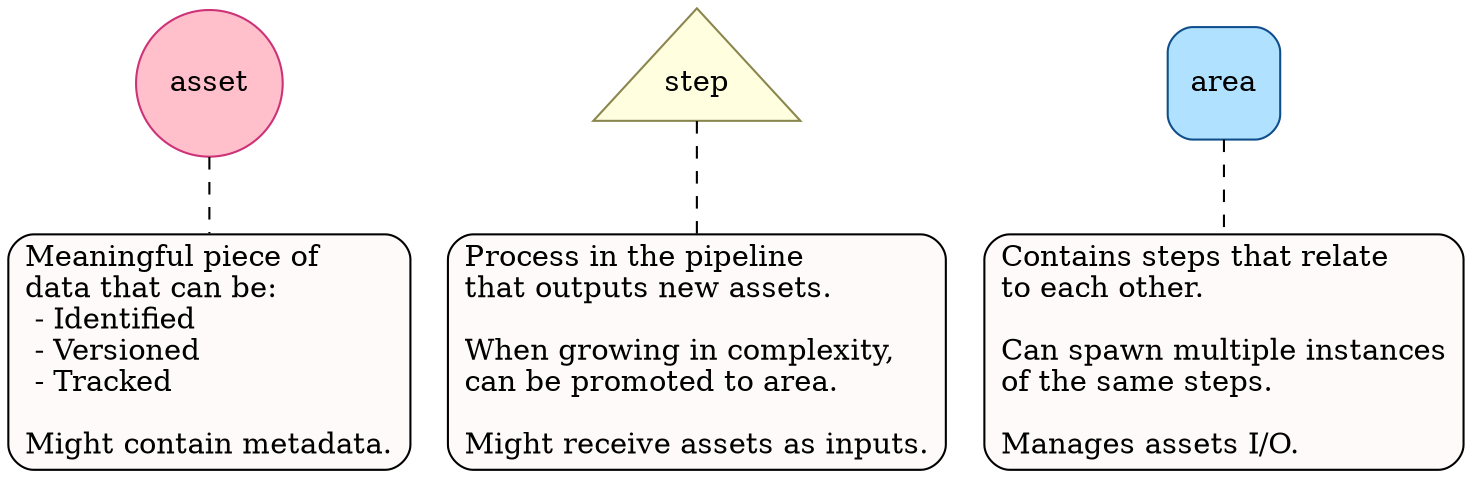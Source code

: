 graph model {
    bgcolor=invis
    asset [shape=circle fillcolor=pink style=filled color=violetred3]
    asset_description [shape=record style="rounded,filled" fillcolor=snow label="Meaningful piece of\ldata that can be:\l
        - Identified\l
        - Versioned\l
        - Tracked\l
        \lMight contain metadata.\l"]
    asset -- asset_description [style=dashed]

    step [shape=triangle height=1 fillcolor=lightyellow style=filled color=khaki4]
    step_description [shape=record style="rounded,filled" fillcolor=snow label="Process in the pipeline\lthat outputs new assets.\l
        \lWhen growing in complexity,\lcan be promoted to area.\l
        \lMight receive assets as inputs.\l"]
    step -- step_description [style=dashed]

    area [shape=box height=.75 fillcolor=lightskyblue1 color=dodgerblue4 style="filled,rounded"]
    area_description [shape=record style="rounded,filled" fillcolor=snow label="Contains steps that relate\lto each other.\l
        \lCan spawn multiple instances\lof the same steps.\l
        \lManages assets I/O.\l"]
    area -- area_description [style=dashed]
}
